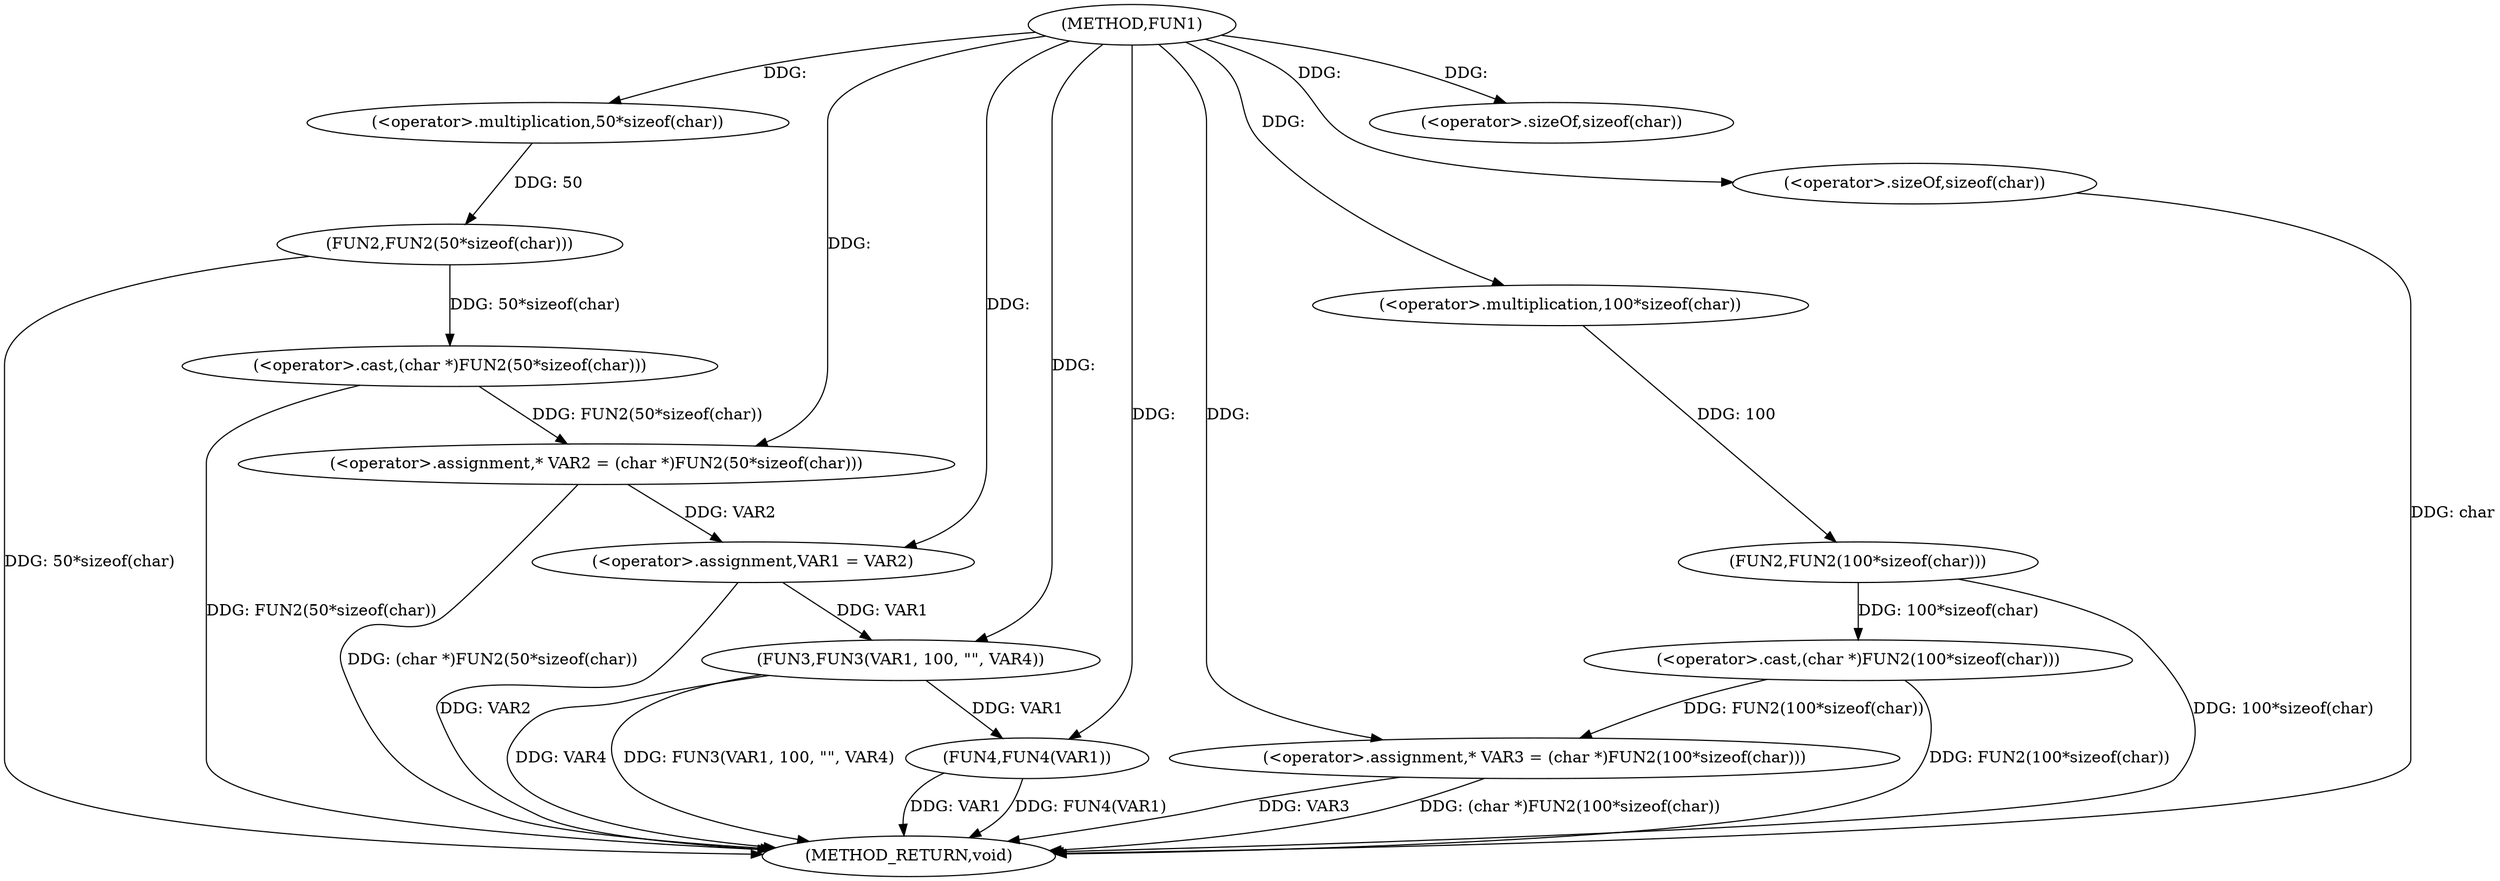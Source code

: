 digraph FUN1 {  
"1000100" [label = "(METHOD,FUN1)" ]
"1000135" [label = "(METHOD_RETURN,void)" ]
"1000104" [label = "(<operator>.assignment,* VAR2 = (char *)FUN2(50*sizeof(char)))" ]
"1000106" [label = "(<operator>.cast,(char *)FUN2(50*sizeof(char)))" ]
"1000108" [label = "(FUN2,FUN2(50*sizeof(char)))" ]
"1000109" [label = "(<operator>.multiplication,50*sizeof(char))" ]
"1000111" [label = "(<operator>.sizeOf,sizeof(char))" ]
"1000114" [label = "(<operator>.assignment,* VAR3 = (char *)FUN2(100*sizeof(char)))" ]
"1000116" [label = "(<operator>.cast,(char *)FUN2(100*sizeof(char)))" ]
"1000118" [label = "(FUN2,FUN2(100*sizeof(char)))" ]
"1000119" [label = "(<operator>.multiplication,100*sizeof(char))" ]
"1000121" [label = "(<operator>.sizeOf,sizeof(char))" ]
"1000123" [label = "(<operator>.assignment,VAR1 = VAR2)" ]
"1000128" [label = "(FUN3,FUN3(VAR1, 100, \"\", VAR4))" ]
"1000133" [label = "(FUN4,FUN4(VAR1))" ]
  "1000123" -> "1000135"  [ label = "DDG: VAR2"] 
  "1000106" -> "1000135"  [ label = "DDG: FUN2(50*sizeof(char))"] 
  "1000133" -> "1000135"  [ label = "DDG: VAR1"] 
  "1000116" -> "1000135"  [ label = "DDG: FUN2(100*sizeof(char))"] 
  "1000133" -> "1000135"  [ label = "DDG: FUN4(VAR1)"] 
  "1000121" -> "1000135"  [ label = "DDG: char"] 
  "1000128" -> "1000135"  [ label = "DDG: FUN3(VAR1, 100, \"\", VAR4)"] 
  "1000118" -> "1000135"  [ label = "DDG: 100*sizeof(char)"] 
  "1000114" -> "1000135"  [ label = "DDG: (char *)FUN2(100*sizeof(char))"] 
  "1000128" -> "1000135"  [ label = "DDG: VAR4"] 
  "1000114" -> "1000135"  [ label = "DDG: VAR3"] 
  "1000104" -> "1000135"  [ label = "DDG: (char *)FUN2(50*sizeof(char))"] 
  "1000108" -> "1000135"  [ label = "DDG: 50*sizeof(char)"] 
  "1000106" -> "1000104"  [ label = "DDG: FUN2(50*sizeof(char))"] 
  "1000100" -> "1000104"  [ label = "DDG: "] 
  "1000108" -> "1000106"  [ label = "DDG: 50*sizeof(char)"] 
  "1000109" -> "1000108"  [ label = "DDG: 50"] 
  "1000100" -> "1000109"  [ label = "DDG: "] 
  "1000100" -> "1000111"  [ label = "DDG: "] 
  "1000116" -> "1000114"  [ label = "DDG: FUN2(100*sizeof(char))"] 
  "1000100" -> "1000114"  [ label = "DDG: "] 
  "1000118" -> "1000116"  [ label = "DDG: 100*sizeof(char)"] 
  "1000119" -> "1000118"  [ label = "DDG: 100"] 
  "1000100" -> "1000119"  [ label = "DDG: "] 
  "1000100" -> "1000121"  [ label = "DDG: "] 
  "1000104" -> "1000123"  [ label = "DDG: VAR2"] 
  "1000100" -> "1000123"  [ label = "DDG: "] 
  "1000123" -> "1000128"  [ label = "DDG: VAR1"] 
  "1000100" -> "1000128"  [ label = "DDG: "] 
  "1000128" -> "1000133"  [ label = "DDG: VAR1"] 
  "1000100" -> "1000133"  [ label = "DDG: "] 
}
